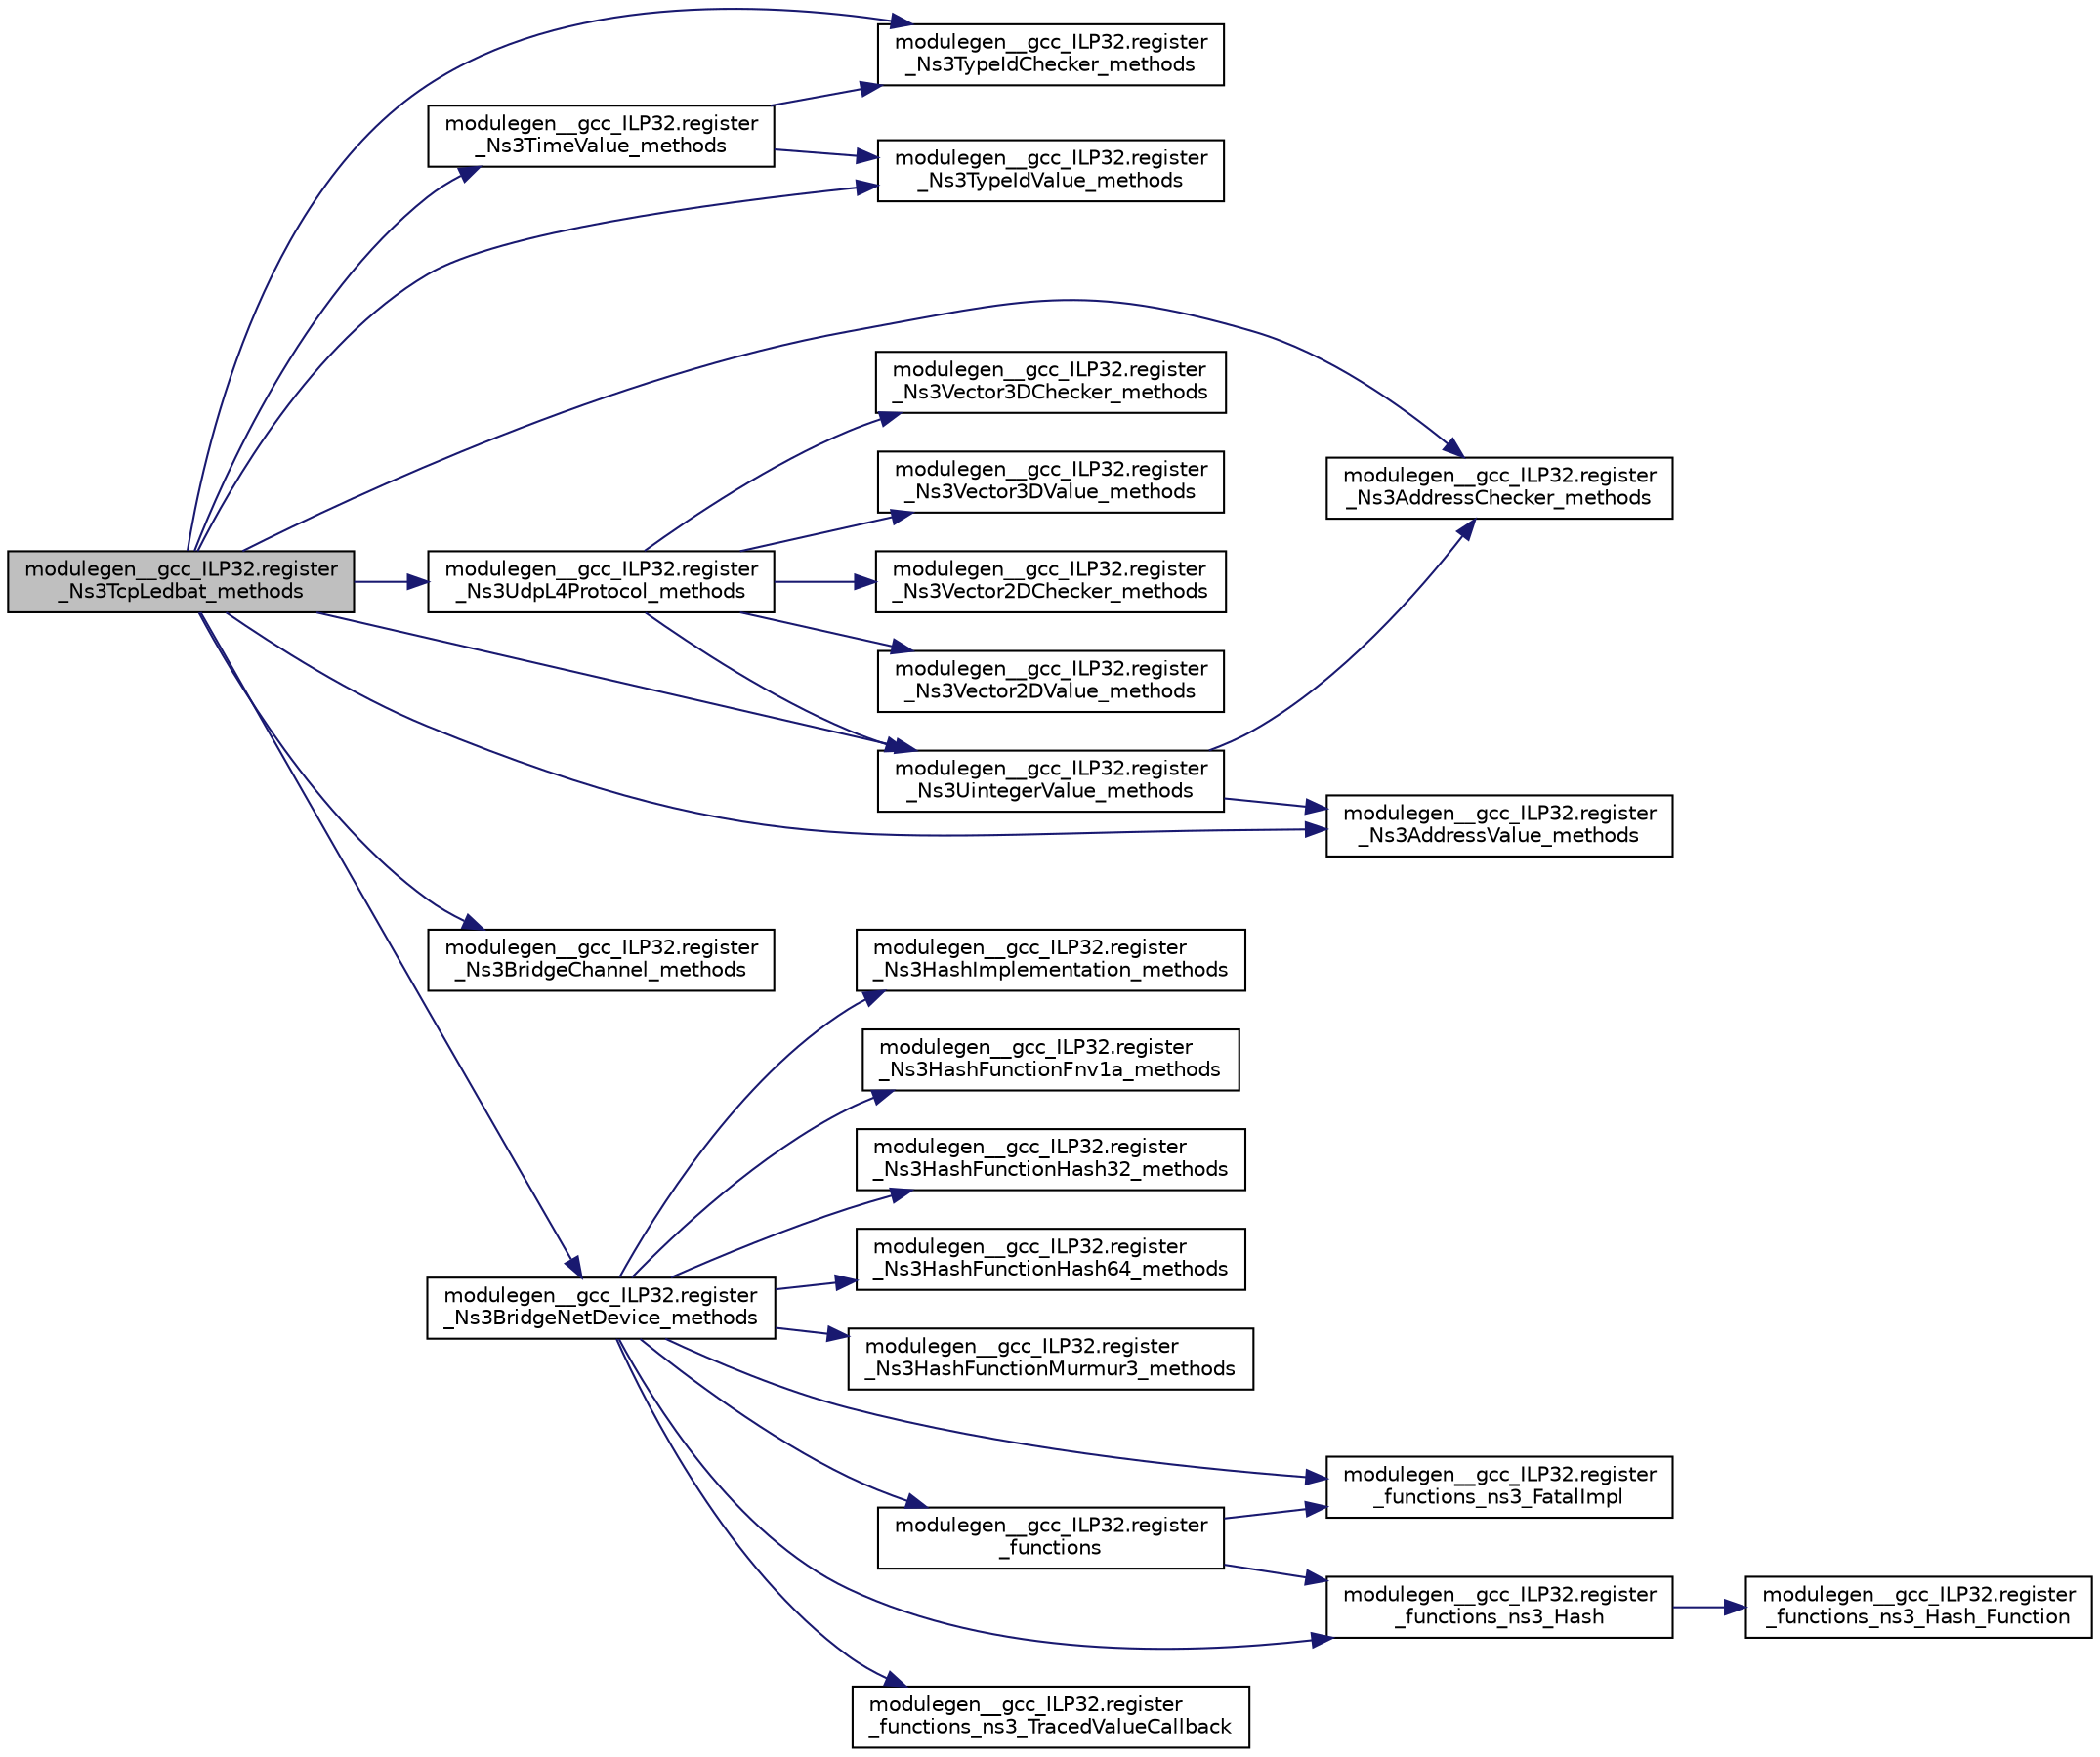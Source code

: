 digraph "modulegen__gcc_ILP32.register_Ns3TcpLedbat_methods"
{
  edge [fontname="Helvetica",fontsize="10",labelfontname="Helvetica",labelfontsize="10"];
  node [fontname="Helvetica",fontsize="10",shape=record];
  rankdir="LR";
  Node1 [label="modulegen__gcc_ILP32.register\l_Ns3TcpLedbat_methods",height=0.2,width=0.4,color="black", fillcolor="grey75", style="filled", fontcolor="black"];
  Node1 -> Node2 [color="midnightblue",fontsize="10",style="solid"];
  Node2 [label="modulegen__gcc_ILP32.register\l_Ns3TimeValue_methods",height=0.2,width=0.4,color="black", fillcolor="white", style="filled",URL="$d5/d79/namespacemodulegen____gcc__ILP32.html#a1105d61b4c389df61b8b83b0a25cc654"];
  Node2 -> Node3 [color="midnightblue",fontsize="10",style="solid"];
  Node3 [label="modulegen__gcc_ILP32.register\l_Ns3TypeIdChecker_methods",height=0.2,width=0.4,color="black", fillcolor="white", style="filled",URL="$d5/d79/namespacemodulegen____gcc__ILP32.html#a8cc76f23a8cb33ad3a0e4d77e8fbee0a"];
  Node2 -> Node4 [color="midnightblue",fontsize="10",style="solid"];
  Node4 [label="modulegen__gcc_ILP32.register\l_Ns3TypeIdValue_methods",height=0.2,width=0.4,color="black", fillcolor="white", style="filled",URL="$d5/d79/namespacemodulegen____gcc__ILP32.html#a39c112d1c935b295e15786cb622c73a5"];
  Node1 -> Node3 [color="midnightblue",fontsize="10",style="solid"];
  Node1 -> Node4 [color="midnightblue",fontsize="10",style="solid"];
  Node1 -> Node5 [color="midnightblue",fontsize="10",style="solid"];
  Node5 [label="modulegen__gcc_ILP32.register\l_Ns3UdpL4Protocol_methods",height=0.2,width=0.4,color="black", fillcolor="white", style="filled",URL="$d5/d79/namespacemodulegen____gcc__ILP32.html#a70ceb1717e5dbd2a4c7c0cfbe3fb878b"];
  Node5 -> Node6 [color="midnightblue",fontsize="10",style="solid"];
  Node6 [label="modulegen__gcc_ILP32.register\l_Ns3UintegerValue_methods",height=0.2,width=0.4,color="black", fillcolor="white", style="filled",URL="$d5/d79/namespacemodulegen____gcc__ILP32.html#ac714dce8d474460352595c8579b4b110"];
  Node6 -> Node7 [color="midnightblue",fontsize="10",style="solid"];
  Node7 [label="modulegen__gcc_ILP32.register\l_Ns3AddressChecker_methods",height=0.2,width=0.4,color="black", fillcolor="white", style="filled",URL="$d5/d79/namespacemodulegen____gcc__ILP32.html#a6cddc7786a1240bac0c2c11d2e5e40f3"];
  Node6 -> Node8 [color="midnightblue",fontsize="10",style="solid"];
  Node8 [label="modulegen__gcc_ILP32.register\l_Ns3AddressValue_methods",height=0.2,width=0.4,color="black", fillcolor="white", style="filled",URL="$d5/d79/namespacemodulegen____gcc__ILP32.html#a73078c37ac27c6fd2ec5e6a012ec4c0d"];
  Node5 -> Node9 [color="midnightblue",fontsize="10",style="solid"];
  Node9 [label="modulegen__gcc_ILP32.register\l_Ns3Vector2DChecker_methods",height=0.2,width=0.4,color="black", fillcolor="white", style="filled",URL="$d5/d79/namespacemodulegen____gcc__ILP32.html#aab430301f065e985b4cf02775d2f476a"];
  Node5 -> Node10 [color="midnightblue",fontsize="10",style="solid"];
  Node10 [label="modulegen__gcc_ILP32.register\l_Ns3Vector2DValue_methods",height=0.2,width=0.4,color="black", fillcolor="white", style="filled",URL="$d5/d79/namespacemodulegen____gcc__ILP32.html#ab36fb23cc4989942d4d6a0e70834280a"];
  Node5 -> Node11 [color="midnightblue",fontsize="10",style="solid"];
  Node11 [label="modulegen__gcc_ILP32.register\l_Ns3Vector3DChecker_methods",height=0.2,width=0.4,color="black", fillcolor="white", style="filled",URL="$d5/d79/namespacemodulegen____gcc__ILP32.html#a4004fa21951fdc71ea6395bb3c54b783"];
  Node5 -> Node12 [color="midnightblue",fontsize="10",style="solid"];
  Node12 [label="modulegen__gcc_ILP32.register\l_Ns3Vector3DValue_methods",height=0.2,width=0.4,color="black", fillcolor="white", style="filled",URL="$d5/d79/namespacemodulegen____gcc__ILP32.html#af4534ff4de9a38090625ba2ca1579bcf"];
  Node1 -> Node6 [color="midnightblue",fontsize="10",style="solid"];
  Node1 -> Node7 [color="midnightblue",fontsize="10",style="solid"];
  Node1 -> Node8 [color="midnightblue",fontsize="10",style="solid"];
  Node1 -> Node13 [color="midnightblue",fontsize="10",style="solid"];
  Node13 [label="modulegen__gcc_ILP32.register\l_Ns3BridgeChannel_methods",height=0.2,width=0.4,color="black", fillcolor="white", style="filled",URL="$d5/d79/namespacemodulegen____gcc__ILP32.html#a5401229821d4e15c6f4bc150b3c03796"];
  Node1 -> Node14 [color="midnightblue",fontsize="10",style="solid"];
  Node14 [label="modulegen__gcc_ILP32.register\l_Ns3BridgeNetDevice_methods",height=0.2,width=0.4,color="black", fillcolor="white", style="filled",URL="$d5/d79/namespacemodulegen____gcc__ILP32.html#abe9bd4844dd77242f15a79b65021de7e"];
  Node14 -> Node15 [color="midnightblue",fontsize="10",style="solid"];
  Node15 [label="modulegen__gcc_ILP32.register\l_Ns3HashImplementation_methods",height=0.2,width=0.4,color="black", fillcolor="white", style="filled",URL="$d5/d79/namespacemodulegen____gcc__ILP32.html#acbacaf626a5a437cc46ab734cfde3cb8"];
  Node14 -> Node16 [color="midnightblue",fontsize="10",style="solid"];
  Node16 [label="modulegen__gcc_ILP32.register\l_Ns3HashFunctionFnv1a_methods",height=0.2,width=0.4,color="black", fillcolor="white", style="filled",URL="$d5/d79/namespacemodulegen____gcc__ILP32.html#a8a8387218e2c3d882054e6b56a6a4b07"];
  Node14 -> Node17 [color="midnightblue",fontsize="10",style="solid"];
  Node17 [label="modulegen__gcc_ILP32.register\l_Ns3HashFunctionHash32_methods",height=0.2,width=0.4,color="black", fillcolor="white", style="filled",URL="$d5/d79/namespacemodulegen____gcc__ILP32.html#afac315fff05eebcf56ca0655484fb790"];
  Node14 -> Node18 [color="midnightblue",fontsize="10",style="solid"];
  Node18 [label="modulegen__gcc_ILP32.register\l_Ns3HashFunctionHash64_methods",height=0.2,width=0.4,color="black", fillcolor="white", style="filled",URL="$d5/d79/namespacemodulegen____gcc__ILP32.html#a5bb0479ce8e16c48c18c0b8db959d57b"];
  Node14 -> Node19 [color="midnightblue",fontsize="10",style="solid"];
  Node19 [label="modulegen__gcc_ILP32.register\l_Ns3HashFunctionMurmur3_methods",height=0.2,width=0.4,color="black", fillcolor="white", style="filled",URL="$d5/d79/namespacemodulegen____gcc__ILP32.html#aac40fb7a316e95e431da9cf4c6a3e3a0"];
  Node14 -> Node20 [color="midnightblue",fontsize="10",style="solid"];
  Node20 [label="modulegen__gcc_ILP32.register\l_functions",height=0.2,width=0.4,color="black", fillcolor="white", style="filled",URL="$d5/d79/namespacemodulegen____gcc__ILP32.html#a78223e19764a9a9c4a101c5cff0fe501"];
  Node20 -> Node21 [color="midnightblue",fontsize="10",style="solid"];
  Node21 [label="modulegen__gcc_ILP32.register\l_functions_ns3_FatalImpl",height=0.2,width=0.4,color="black", fillcolor="white", style="filled",URL="$d5/d79/namespacemodulegen____gcc__ILP32.html#afe103c28425c708bef38a8cb16badb60"];
  Node20 -> Node22 [color="midnightblue",fontsize="10",style="solid"];
  Node22 [label="modulegen__gcc_ILP32.register\l_functions_ns3_Hash",height=0.2,width=0.4,color="black", fillcolor="white", style="filled",URL="$d5/d79/namespacemodulegen____gcc__ILP32.html#a15bbba0d88ee02afb1f5d32d8a94ea14"];
  Node22 -> Node23 [color="midnightblue",fontsize="10",style="solid"];
  Node23 [label="modulegen__gcc_ILP32.register\l_functions_ns3_Hash_Function",height=0.2,width=0.4,color="black", fillcolor="white", style="filled",URL="$d5/d79/namespacemodulegen____gcc__ILP32.html#a0f9329a49ae57d68c45aee88be7a193f"];
  Node14 -> Node21 [color="midnightblue",fontsize="10",style="solid"];
  Node14 -> Node22 [color="midnightblue",fontsize="10",style="solid"];
  Node14 -> Node24 [color="midnightblue",fontsize="10",style="solid"];
  Node24 [label="modulegen__gcc_ILP32.register\l_functions_ns3_TracedValueCallback",height=0.2,width=0.4,color="black", fillcolor="white", style="filled",URL="$d5/d79/namespacemodulegen____gcc__ILP32.html#af7ef11aed69cbf420d75dc2f54dcef3d"];
}
